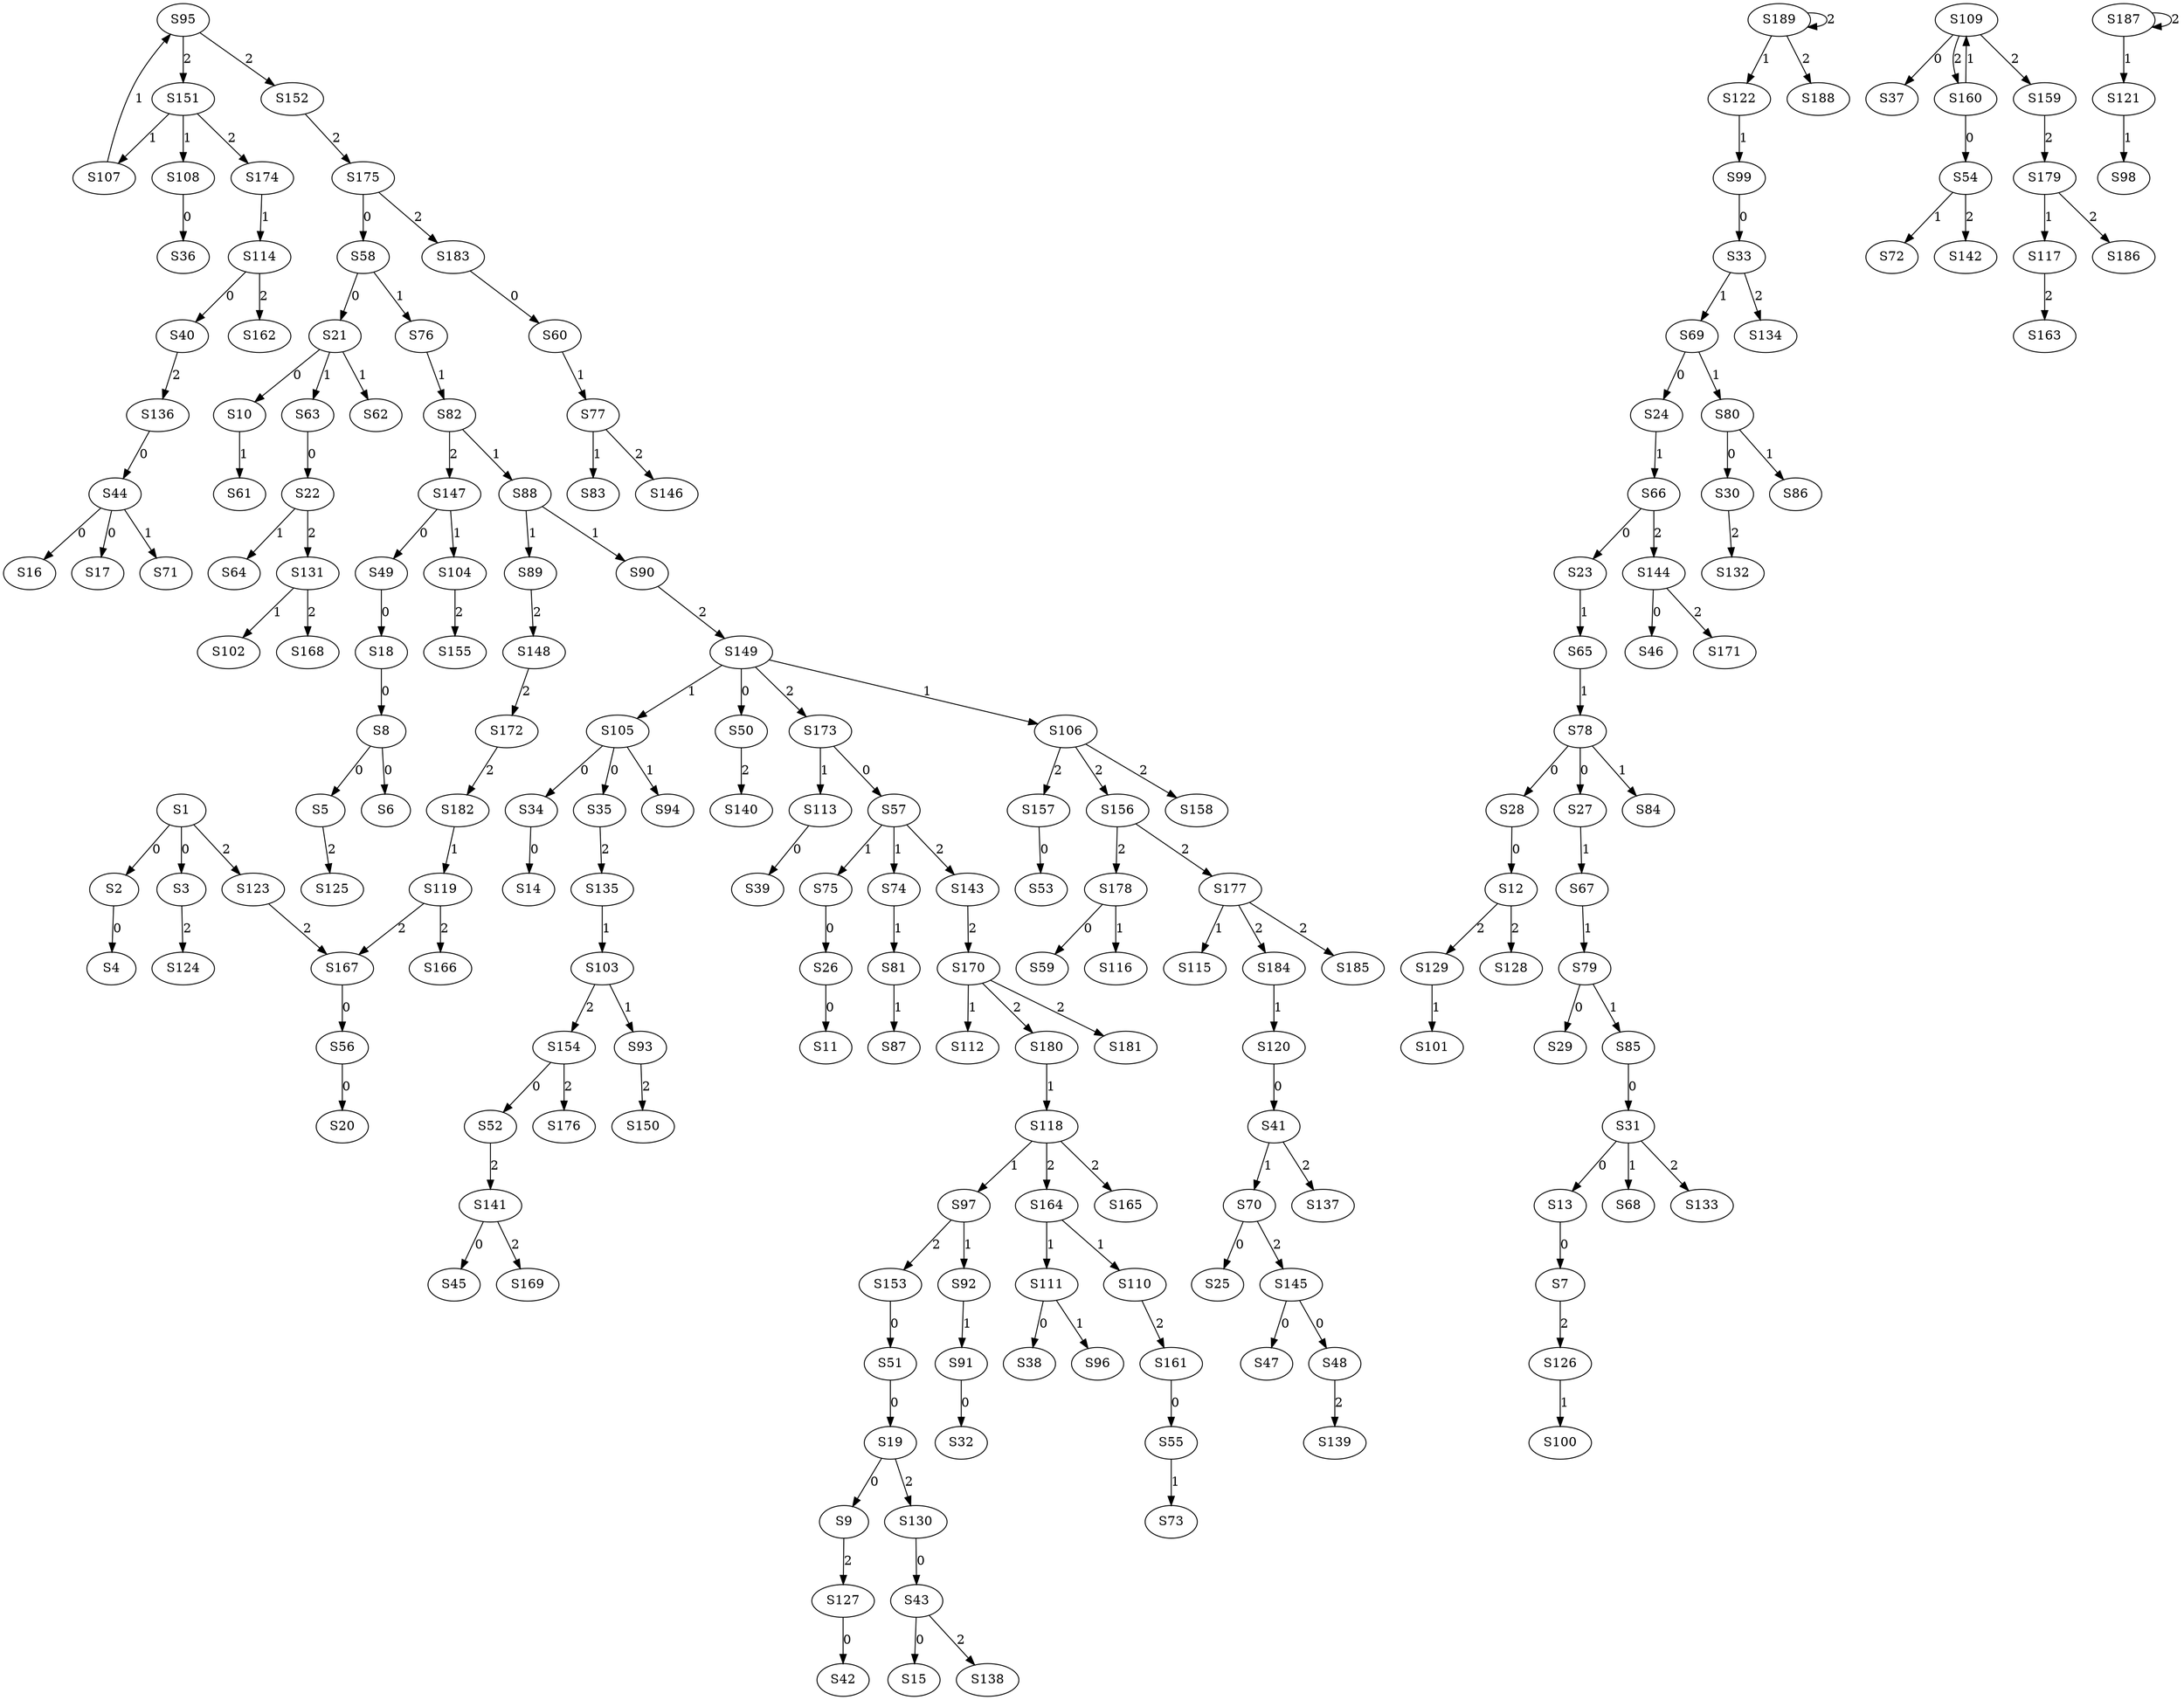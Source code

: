 strict digraph {
	S1 -> S2 [ label = 0 ];
	S1 -> S3 [ label = 0 ];
	S2 -> S4 [ label = 0 ];
	S8 -> S5 [ label = 0 ];
	S8 -> S6 [ label = 0 ];
	S13 -> S7 [ label = 0 ];
	S18 -> S8 [ label = 0 ];
	S19 -> S9 [ label = 0 ];
	S21 -> S10 [ label = 0 ];
	S26 -> S11 [ label = 0 ];
	S28 -> S12 [ label = 0 ];
	S31 -> S13 [ label = 0 ];
	S34 -> S14 [ label = 0 ];
	S43 -> S15 [ label = 0 ];
	S44 -> S16 [ label = 0 ];
	S44 -> S17 [ label = 0 ];
	S49 -> S18 [ label = 0 ];
	S51 -> S19 [ label = 0 ];
	S56 -> S20 [ label = 0 ];
	S58 -> S21 [ label = 0 ];
	S63 -> S22 [ label = 0 ];
	S66 -> S23 [ label = 0 ];
	S69 -> S24 [ label = 0 ];
	S70 -> S25 [ label = 0 ];
	S75 -> S26 [ label = 0 ];
	S78 -> S27 [ label = 0 ];
	S78 -> S28 [ label = 0 ];
	S79 -> S29 [ label = 0 ];
	S80 -> S30 [ label = 0 ];
	S85 -> S31 [ label = 0 ];
	S91 -> S32 [ label = 0 ];
	S99 -> S33 [ label = 0 ];
	S105 -> S34 [ label = 0 ];
	S105 -> S35 [ label = 0 ];
	S108 -> S36 [ label = 0 ];
	S109 -> S37 [ label = 0 ];
	S111 -> S38 [ label = 0 ];
	S113 -> S39 [ label = 0 ];
	S114 -> S40 [ label = 0 ];
	S120 -> S41 [ label = 0 ];
	S127 -> S42 [ label = 0 ];
	S130 -> S43 [ label = 0 ];
	S136 -> S44 [ label = 0 ];
	S141 -> S45 [ label = 0 ];
	S144 -> S46 [ label = 0 ];
	S145 -> S47 [ label = 0 ];
	S145 -> S48 [ label = 0 ];
	S147 -> S49 [ label = 0 ];
	S149 -> S50 [ label = 0 ];
	S153 -> S51 [ label = 0 ];
	S154 -> S52 [ label = 0 ];
	S157 -> S53 [ label = 0 ];
	S160 -> S54 [ label = 0 ];
	S161 -> S55 [ label = 0 ];
	S167 -> S56 [ label = 0 ];
	S173 -> S57 [ label = 0 ];
	S175 -> S58 [ label = 0 ];
	S178 -> S59 [ label = 0 ];
	S183 -> S60 [ label = 0 ];
	S10 -> S61 [ label = 1 ];
	S21 -> S62 [ label = 1 ];
	S21 -> S63 [ label = 1 ];
	S22 -> S64 [ label = 1 ];
	S23 -> S65 [ label = 1 ];
	S24 -> S66 [ label = 1 ];
	S27 -> S67 [ label = 1 ];
	S31 -> S68 [ label = 1 ];
	S33 -> S69 [ label = 1 ];
	S41 -> S70 [ label = 1 ];
	S44 -> S71 [ label = 1 ];
	S54 -> S72 [ label = 1 ];
	S55 -> S73 [ label = 1 ];
	S57 -> S74 [ label = 1 ];
	S57 -> S75 [ label = 1 ];
	S58 -> S76 [ label = 1 ];
	S60 -> S77 [ label = 1 ];
	S65 -> S78 [ label = 1 ];
	S67 -> S79 [ label = 1 ];
	S69 -> S80 [ label = 1 ];
	S74 -> S81 [ label = 1 ];
	S76 -> S82 [ label = 1 ];
	S77 -> S83 [ label = 1 ];
	S78 -> S84 [ label = 1 ];
	S79 -> S85 [ label = 1 ];
	S80 -> S86 [ label = 1 ];
	S81 -> S87 [ label = 1 ];
	S82 -> S88 [ label = 1 ];
	S88 -> S89 [ label = 1 ];
	S88 -> S90 [ label = 1 ];
	S92 -> S91 [ label = 1 ];
	S97 -> S92 [ label = 1 ];
	S103 -> S93 [ label = 1 ];
	S105 -> S94 [ label = 1 ];
	S107 -> S95 [ label = 1 ];
	S111 -> S96 [ label = 1 ];
	S118 -> S97 [ label = 1 ];
	S121 -> S98 [ label = 1 ];
	S122 -> S99 [ label = 1 ];
	S126 -> S100 [ label = 1 ];
	S129 -> S101 [ label = 1 ];
	S131 -> S102 [ label = 1 ];
	S135 -> S103 [ label = 1 ];
	S147 -> S104 [ label = 1 ];
	S149 -> S105 [ label = 1 ];
	S149 -> S106 [ label = 1 ];
	S151 -> S107 [ label = 1 ];
	S151 -> S108 [ label = 1 ];
	S160 -> S109 [ label = 1 ];
	S164 -> S110 [ label = 1 ];
	S164 -> S111 [ label = 1 ];
	S170 -> S112 [ label = 1 ];
	S173 -> S113 [ label = 1 ];
	S174 -> S114 [ label = 1 ];
	S177 -> S115 [ label = 1 ];
	S178 -> S116 [ label = 1 ];
	S179 -> S117 [ label = 1 ];
	S180 -> S118 [ label = 1 ];
	S182 -> S119 [ label = 1 ];
	S184 -> S120 [ label = 1 ];
	S187 -> S121 [ label = 1 ];
	S189 -> S122 [ label = 1 ];
	S1 -> S123 [ label = 2 ];
	S3 -> S124 [ label = 2 ];
	S5 -> S125 [ label = 2 ];
	S7 -> S126 [ label = 2 ];
	S9 -> S127 [ label = 2 ];
	S12 -> S128 [ label = 2 ];
	S12 -> S129 [ label = 2 ];
	S19 -> S130 [ label = 2 ];
	S22 -> S131 [ label = 2 ];
	S30 -> S132 [ label = 2 ];
	S31 -> S133 [ label = 2 ];
	S33 -> S134 [ label = 2 ];
	S35 -> S135 [ label = 2 ];
	S40 -> S136 [ label = 2 ];
	S41 -> S137 [ label = 2 ];
	S43 -> S138 [ label = 2 ];
	S48 -> S139 [ label = 2 ];
	S50 -> S140 [ label = 2 ];
	S52 -> S141 [ label = 2 ];
	S54 -> S142 [ label = 2 ];
	S57 -> S143 [ label = 2 ];
	S66 -> S144 [ label = 2 ];
	S70 -> S145 [ label = 2 ];
	S77 -> S146 [ label = 2 ];
	S82 -> S147 [ label = 2 ];
	S89 -> S148 [ label = 2 ];
	S90 -> S149 [ label = 2 ];
	S93 -> S150 [ label = 2 ];
	S95 -> S151 [ label = 2 ];
	S95 -> S152 [ label = 2 ];
	S97 -> S153 [ label = 2 ];
	S103 -> S154 [ label = 2 ];
	S104 -> S155 [ label = 2 ];
	S106 -> S156 [ label = 2 ];
	S106 -> S157 [ label = 2 ];
	S106 -> S158 [ label = 2 ];
	S109 -> S159 [ label = 2 ];
	S109 -> S160 [ label = 2 ];
	S110 -> S161 [ label = 2 ];
	S114 -> S162 [ label = 2 ];
	S117 -> S163 [ label = 2 ];
	S118 -> S164 [ label = 2 ];
	S118 -> S165 [ label = 2 ];
	S119 -> S166 [ label = 2 ];
	S123 -> S167 [ label = 2 ];
	S131 -> S168 [ label = 2 ];
	S141 -> S169 [ label = 2 ];
	S143 -> S170 [ label = 2 ];
	S144 -> S171 [ label = 2 ];
	S148 -> S172 [ label = 2 ];
	S149 -> S173 [ label = 2 ];
	S151 -> S174 [ label = 2 ];
	S152 -> S175 [ label = 2 ];
	S154 -> S176 [ label = 2 ];
	S156 -> S177 [ label = 2 ];
	S156 -> S178 [ label = 2 ];
	S159 -> S179 [ label = 2 ];
	S170 -> S180 [ label = 2 ];
	S170 -> S181 [ label = 2 ];
	S172 -> S182 [ label = 2 ];
	S175 -> S183 [ label = 2 ];
	S177 -> S184 [ label = 2 ];
	S177 -> S185 [ label = 2 ];
	S179 -> S186 [ label = 2 ];
	S187 -> S187 [ label = 2 ];
	S189 -> S188 [ label = 2 ];
	S189 -> S189 [ label = 2 ];
	S119 -> S167 [ label = 2 ];
}